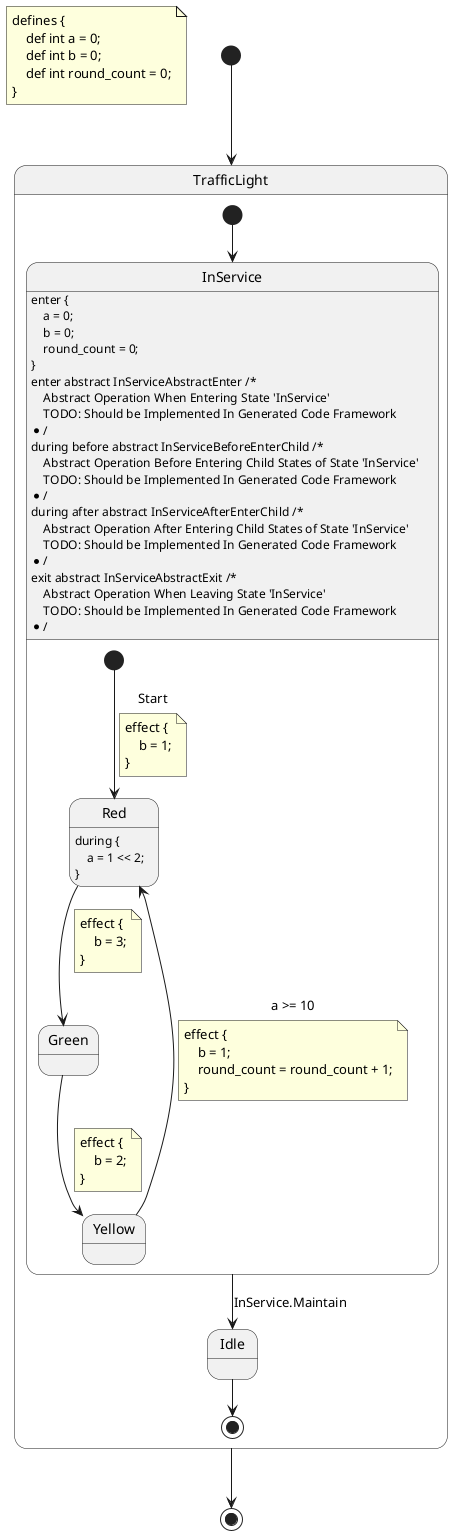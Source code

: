 @startuml
note as DefinitionNote
defines {
    def int a = 0;
    def int b = 0;
    def int round_count = 0;
}
end note

state TrafficLight {
    state InService {
        state Red
        Red : during {\n    a = 1 << 2;\n}
        state Yellow
        state Green
        [*] --> Red : Start
        note on link
        effect {
            b = 1;
        }
        end note
        Red --> Green
        note on link
        effect {
            b = 3;
        }
        end note
        Green --> Yellow
        note on link
        effect {
            b = 2;
        }
        end note
        Yellow --> Red : a >= 10
        note on link
        effect {
            b = 1;
            round_count = round_count + 1;
        }
        end note
    }
    InService : enter {\n    a = 0;\n    b = 0;\n    round_count = 0;\n}\nenter abstract InServiceAbstractEnter /*\n    Abstract Operation When Entering State 'InService'\n    TODO: Should be Implemented In Generated Code Framework\n*/\nduring before abstract InServiceBeforeEnterChild /*\n    Abstract Operation Before Entering Child States of State 'InService'\n    TODO: Should be Implemented In Generated Code Framework\n*/\nduring after abstract InServiceAfterEnterChild /*\n    Abstract Operation After Entering Child States of State 'InService'\n    TODO: Should be Implemented In Generated Code Framework\n*/\nexit abstract InServiceAbstractExit /*\n    Abstract Operation When Leaving State 'InService'\n    TODO: Should be Implemented In Generated Code Framework\n*/
    state Idle
    [*] --> InService
    InService --> Idle : InService.Maintain
    Idle --> [*]
}
[*] --> TrafficLight
TrafficLight --> [*]
@enduml